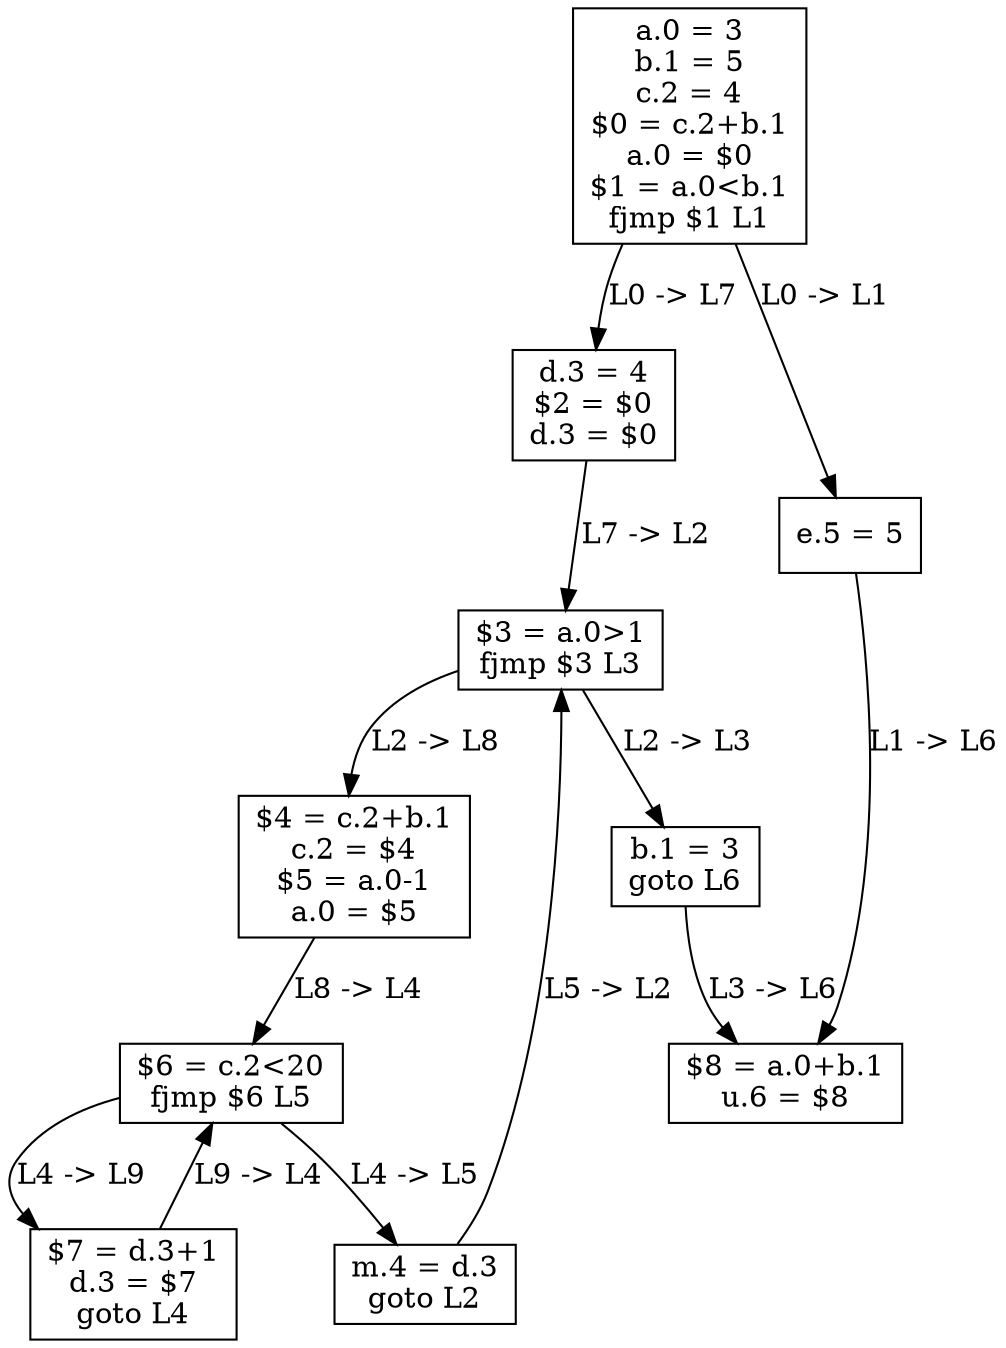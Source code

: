 digraph cfg {
L0 [label="a.0 = 3\nb.1 = 5\nc.2 = 4\n$0 = c.2+b.1\na.0 = $0\n$1 = a.0<b.1\nfjmp $1 L1", shape="rectangle"]
L7 [label="d.3 = 4\n$2 = $0\nd.3 = $0", shape="rectangle"]
L2 [label="$3 = a.0>1\nfjmp $3 L3", shape="rectangle"]
L8 [label="$4 = c.2+b.1\nc.2 = $4\n$5 = a.0-1\na.0 = $5", shape="rectangle"]
L4 [label="$6 = c.2<20\nfjmp $6 L5", shape="rectangle"]
L9 [label="$7 = d.3+1\nd.3 = $7\ngoto L4", shape="rectangle"]
L5 [label="m.4 = d.3\ngoto L2", shape="rectangle"]
L3 [label="b.1 = 3\ngoto L6", shape="rectangle"]
L1 [label="e.5 = 5", shape="rectangle"]
L6 [label="$8 = a.0+b.1\nu.6 = $8", shape="rectangle"]
L0 -> L1 [label="L0 -> L1"]
L0 -> L7 [label="L0 -> L7"]
L7 -> L2 [label="L7 -> L2"]
L2 -> L3 [label="L2 -> L3"]
L2 -> L8 [label="L2 -> L8"]
L8 -> L4 [label="L8 -> L4"]
L4 -> L5 [label="L4 -> L5"]
L4 -> L9 [label="L4 -> L9"]
L9 -> L4 [label="L9 -> L4"]
L5 -> L2 [label="L5 -> L2"]
L3 -> L6 [label="L3 -> L6"]
L1 -> L6 [label="L1 -> L6"]
}

